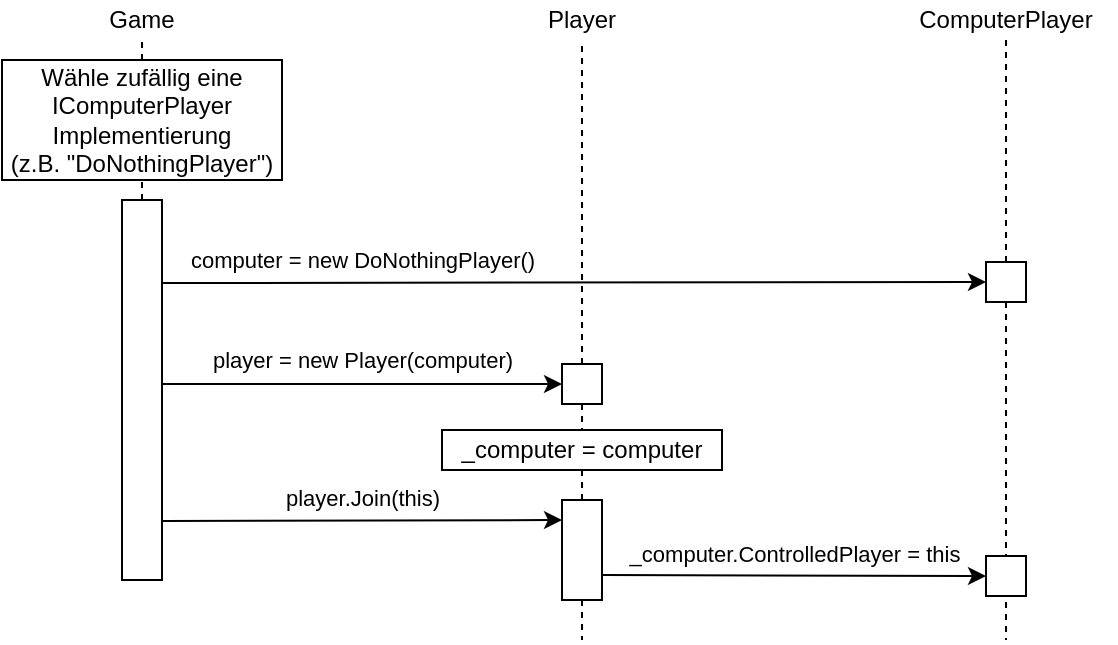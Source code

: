 <mxfile version="14.7.0" type="device"><diagram id="fM0mmyncehd36W97iBLX" name="Page-1"><mxGraphModel dx="981" dy="484" grid="1" gridSize="10" guides="1" tooltips="1" connect="1" arrows="1" fold="1" page="1" pageScale="1" pageWidth="827" pageHeight="1169" math="0" shadow="0"><root><mxCell id="0"/><mxCell id="1" parent="0"/><mxCell id="DU9Pxa822Ywa4XOexJHy-1" value="Game" style="text;html=1;strokeColor=none;fillColor=none;align=center;verticalAlign=middle;whiteSpace=wrap;rounded=0;" vertex="1" parent="1"><mxGeometry x="50" y="60" width="40" height="20" as="geometry"/></mxCell><mxCell id="DU9Pxa822Ywa4XOexJHy-2" value="" style="rounded=0;whiteSpace=wrap;html=1;" vertex="1" parent="1"><mxGeometry x="60" y="160" width="20" height="190" as="geometry"/></mxCell><mxCell id="DU9Pxa822Ywa4XOexJHy-3" value="" style="rounded=0;whiteSpace=wrap;html=1;" vertex="1" parent="1"><mxGeometry x="280" y="242" width="20" height="20" as="geometry"/></mxCell><mxCell id="DU9Pxa822Ywa4XOexJHy-5" value="Wähle zufällig eine IComputerPlayer Implementierung&lt;br&gt;(z.B. &quot;DoNothingPlayer&quot;)" style="rounded=0;whiteSpace=wrap;html=1;" vertex="1" parent="1"><mxGeometry y="90" width="140" height="60" as="geometry"/></mxCell><mxCell id="DU9Pxa822Ywa4XOexJHy-7" value="Player" style="text;html=1;strokeColor=none;fillColor=none;align=center;verticalAlign=middle;whiteSpace=wrap;rounded=0;" vertex="1" parent="1"><mxGeometry x="270" y="60" width="40" height="20" as="geometry"/></mxCell><mxCell id="DU9Pxa822Ywa4XOexJHy-8" value="player = new Player(computer)" style="endArrow=classic;html=1;exitX=1;exitY=0.5;exitDx=0;exitDy=0;entryX=0;entryY=0.5;entryDx=0;entryDy=0;" edge="1" parent="1"><mxGeometry y="12" width="50" height="50" relative="1" as="geometry"><mxPoint x="80" y="252" as="sourcePoint"/><mxPoint x="280" y="252" as="targetPoint"/><Array as="points"><mxPoint x="160" y="252"/></Array><mxPoint as="offset"/></mxGeometry></mxCell><mxCell id="DU9Pxa822Ywa4XOexJHy-9" value="player.Join(this)" style="endArrow=classic;html=1;exitX=1;exitY=0.75;exitDx=0;exitDy=0;entryX=0;entryY=0.5;entryDx=0;entryDy=0;" edge="1" parent="1"><mxGeometry x="0.0" y="11" width="50" height="50" relative="1" as="geometry"><mxPoint x="80" y="320.5" as="sourcePoint"/><mxPoint x="280" y="320" as="targetPoint"/><mxPoint as="offset"/></mxGeometry></mxCell><mxCell id="DU9Pxa822Ywa4XOexJHy-14" value="" style="endArrow=none;dashed=1;html=1;entryX=0.5;entryY=1;entryDx=0;entryDy=0;exitX=0.5;exitY=0;exitDx=0;exitDy=0;" edge="1" parent="1" source="DU9Pxa822Ywa4XOexJHy-3" target="DU9Pxa822Ywa4XOexJHy-7"><mxGeometry width="50" height="50" relative="1" as="geometry"><mxPoint x="310" y="170" as="sourcePoint"/><mxPoint x="360" y="120" as="targetPoint"/></mxGeometry></mxCell><mxCell id="DU9Pxa822Ywa4XOexJHy-15" value="" style="rounded=0;whiteSpace=wrap;html=1;" vertex="1" parent="1"><mxGeometry x="280" y="310" width="20" height="50" as="geometry"/></mxCell><mxCell id="DU9Pxa822Ywa4XOexJHy-16" value="" style="endArrow=none;dashed=1;html=1;exitX=0.5;exitY=1;exitDx=0;exitDy=0;entryX=0.5;entryY=0;entryDx=0;entryDy=0;" edge="1" parent="1" source="DU9Pxa822Ywa4XOexJHy-3" target="DU9Pxa822Ywa4XOexJHy-29"><mxGeometry width="50" height="50" relative="1" as="geometry"><mxPoint x="280" y="320" as="sourcePoint"/><mxPoint x="330" y="270" as="targetPoint"/></mxGeometry></mxCell><mxCell id="DU9Pxa822Ywa4XOexJHy-17" value="ComputerPlayer" style="text;html=1;strokeColor=none;fillColor=none;align=center;verticalAlign=middle;whiteSpace=wrap;rounded=0;" vertex="1" parent="1"><mxGeometry x="447" y="60" width="110" height="20" as="geometry"/></mxCell><mxCell id="DU9Pxa822Ywa4XOexJHy-18" value="computer = new DoNothingPlayer()" style="endArrow=classic;html=1;exitX=1;exitY=0.25;exitDx=0;exitDy=0;entryX=0;entryY=0.5;entryDx=0;entryDy=0;" edge="1" parent="1" target="DU9Pxa822Ywa4XOexJHy-19"><mxGeometry x="-0.514" y="11" width="50" height="50" relative="1" as="geometry"><mxPoint x="80" y="201.5" as="sourcePoint"/><mxPoint x="490" y="201" as="targetPoint"/><mxPoint as="offset"/></mxGeometry></mxCell><mxCell id="DU9Pxa822Ywa4XOexJHy-19" value="" style="rounded=0;whiteSpace=wrap;html=1;" vertex="1" parent="1"><mxGeometry x="492" y="191" width="20" height="20" as="geometry"/></mxCell><mxCell id="DU9Pxa822Ywa4XOexJHy-21" value="" style="endArrow=none;dashed=1;html=1;exitX=0.5;exitY=1;exitDx=0;exitDy=0;" edge="1" parent="1" source="DU9Pxa822Ywa4XOexJHy-15"><mxGeometry width="50" height="50" relative="1" as="geometry"><mxPoint x="300" y="268" as="sourcePoint"/><mxPoint x="290" y="380" as="targetPoint"/></mxGeometry></mxCell><mxCell id="DU9Pxa822Ywa4XOexJHy-22" value="" style="endArrow=none;dashed=1;html=1;entryX=0.5;entryY=1;entryDx=0;entryDy=0;exitX=0.5;exitY=0;exitDx=0;exitDy=0;" edge="1" parent="1" source="DU9Pxa822Ywa4XOexJHy-19" target="DU9Pxa822Ywa4XOexJHy-17"><mxGeometry width="50" height="50" relative="1" as="geometry"><mxPoint x="532" y="279" as="sourcePoint"/><mxPoint x="532" y="121" as="targetPoint"/></mxGeometry></mxCell><mxCell id="DU9Pxa822Ywa4XOexJHy-23" value="" style="endArrow=none;dashed=1;html=1;exitX=0.5;exitY=1;exitDx=0;exitDy=0;" edge="1" parent="1" source="DU9Pxa822Ywa4XOexJHy-19"><mxGeometry width="50" height="50" relative="1" as="geometry"><mxPoint x="562" y="200" as="sourcePoint"/><mxPoint x="502" y="380" as="targetPoint"/></mxGeometry></mxCell><mxCell id="DU9Pxa822Ywa4XOexJHy-24" value="" style="endArrow=none;dashed=1;html=1;exitX=0.5;exitY=0;exitDx=0;exitDy=0;entryX=0.5;entryY=1;entryDx=0;entryDy=0;" edge="1" parent="1" source="DU9Pxa822Ywa4XOexJHy-2" target="DU9Pxa822Ywa4XOexJHy-5"><mxGeometry width="50" height="50" relative="1" as="geometry"><mxPoint x="490" y="220" as="sourcePoint"/><mxPoint x="480" y="410" as="targetPoint"/></mxGeometry></mxCell><mxCell id="DU9Pxa822Ywa4XOexJHy-28" value="" style="endArrow=none;dashed=1;html=1;entryX=0.5;entryY=1;entryDx=0;entryDy=0;exitX=0.5;exitY=0;exitDx=0;exitDy=0;" edge="1" parent="1" source="DU9Pxa822Ywa4XOexJHy-5" target="DU9Pxa822Ywa4XOexJHy-1"><mxGeometry width="50" height="50" relative="1" as="geometry"><mxPoint x="300" y="255" as="sourcePoint"/><mxPoint x="300" y="90" as="targetPoint"/></mxGeometry></mxCell><mxCell id="DU9Pxa822Ywa4XOexJHy-29" value="_computer = computer" style="rounded=0;whiteSpace=wrap;html=1;" vertex="1" parent="1"><mxGeometry x="220" y="275" width="140" height="20" as="geometry"/></mxCell><mxCell id="DU9Pxa822Ywa4XOexJHy-30" value="" style="endArrow=none;dashed=1;html=1;exitX=0.5;exitY=0;exitDx=0;exitDy=0;entryX=0.5;entryY=1;entryDx=0;entryDy=0;" edge="1" parent="1" source="DU9Pxa822Ywa4XOexJHy-15" target="DU9Pxa822Ywa4XOexJHy-29"><mxGeometry width="50" height="50" relative="1" as="geometry"><mxPoint x="300" y="272.0" as="sourcePoint"/><mxPoint x="300" y="281" as="targetPoint"/></mxGeometry></mxCell><mxCell id="DU9Pxa822Ywa4XOexJHy-32" value="_computer.ControlledPlayer = this" style="endArrow=classic;html=1;exitX=1;exitY=0.75;exitDx=0;exitDy=0;entryX=0;entryY=0.5;entryDx=0;entryDy=0;" edge="1" parent="1" source="DU9Pxa822Ywa4XOexJHy-15" target="DU9Pxa822Ywa4XOexJHy-33"><mxGeometry x="0.0" y="11" width="50" height="50" relative="1" as="geometry"><mxPoint x="300" y="350.5" as="sourcePoint"/><mxPoint x="490" y="350" as="targetPoint"/><mxPoint as="offset"/></mxGeometry></mxCell><mxCell id="DU9Pxa822Ywa4XOexJHy-33" value="" style="rounded=0;whiteSpace=wrap;html=1;" vertex="1" parent="1"><mxGeometry x="492" y="338" width="20" height="20" as="geometry"/></mxCell></root></mxGraphModel></diagram></mxfile>